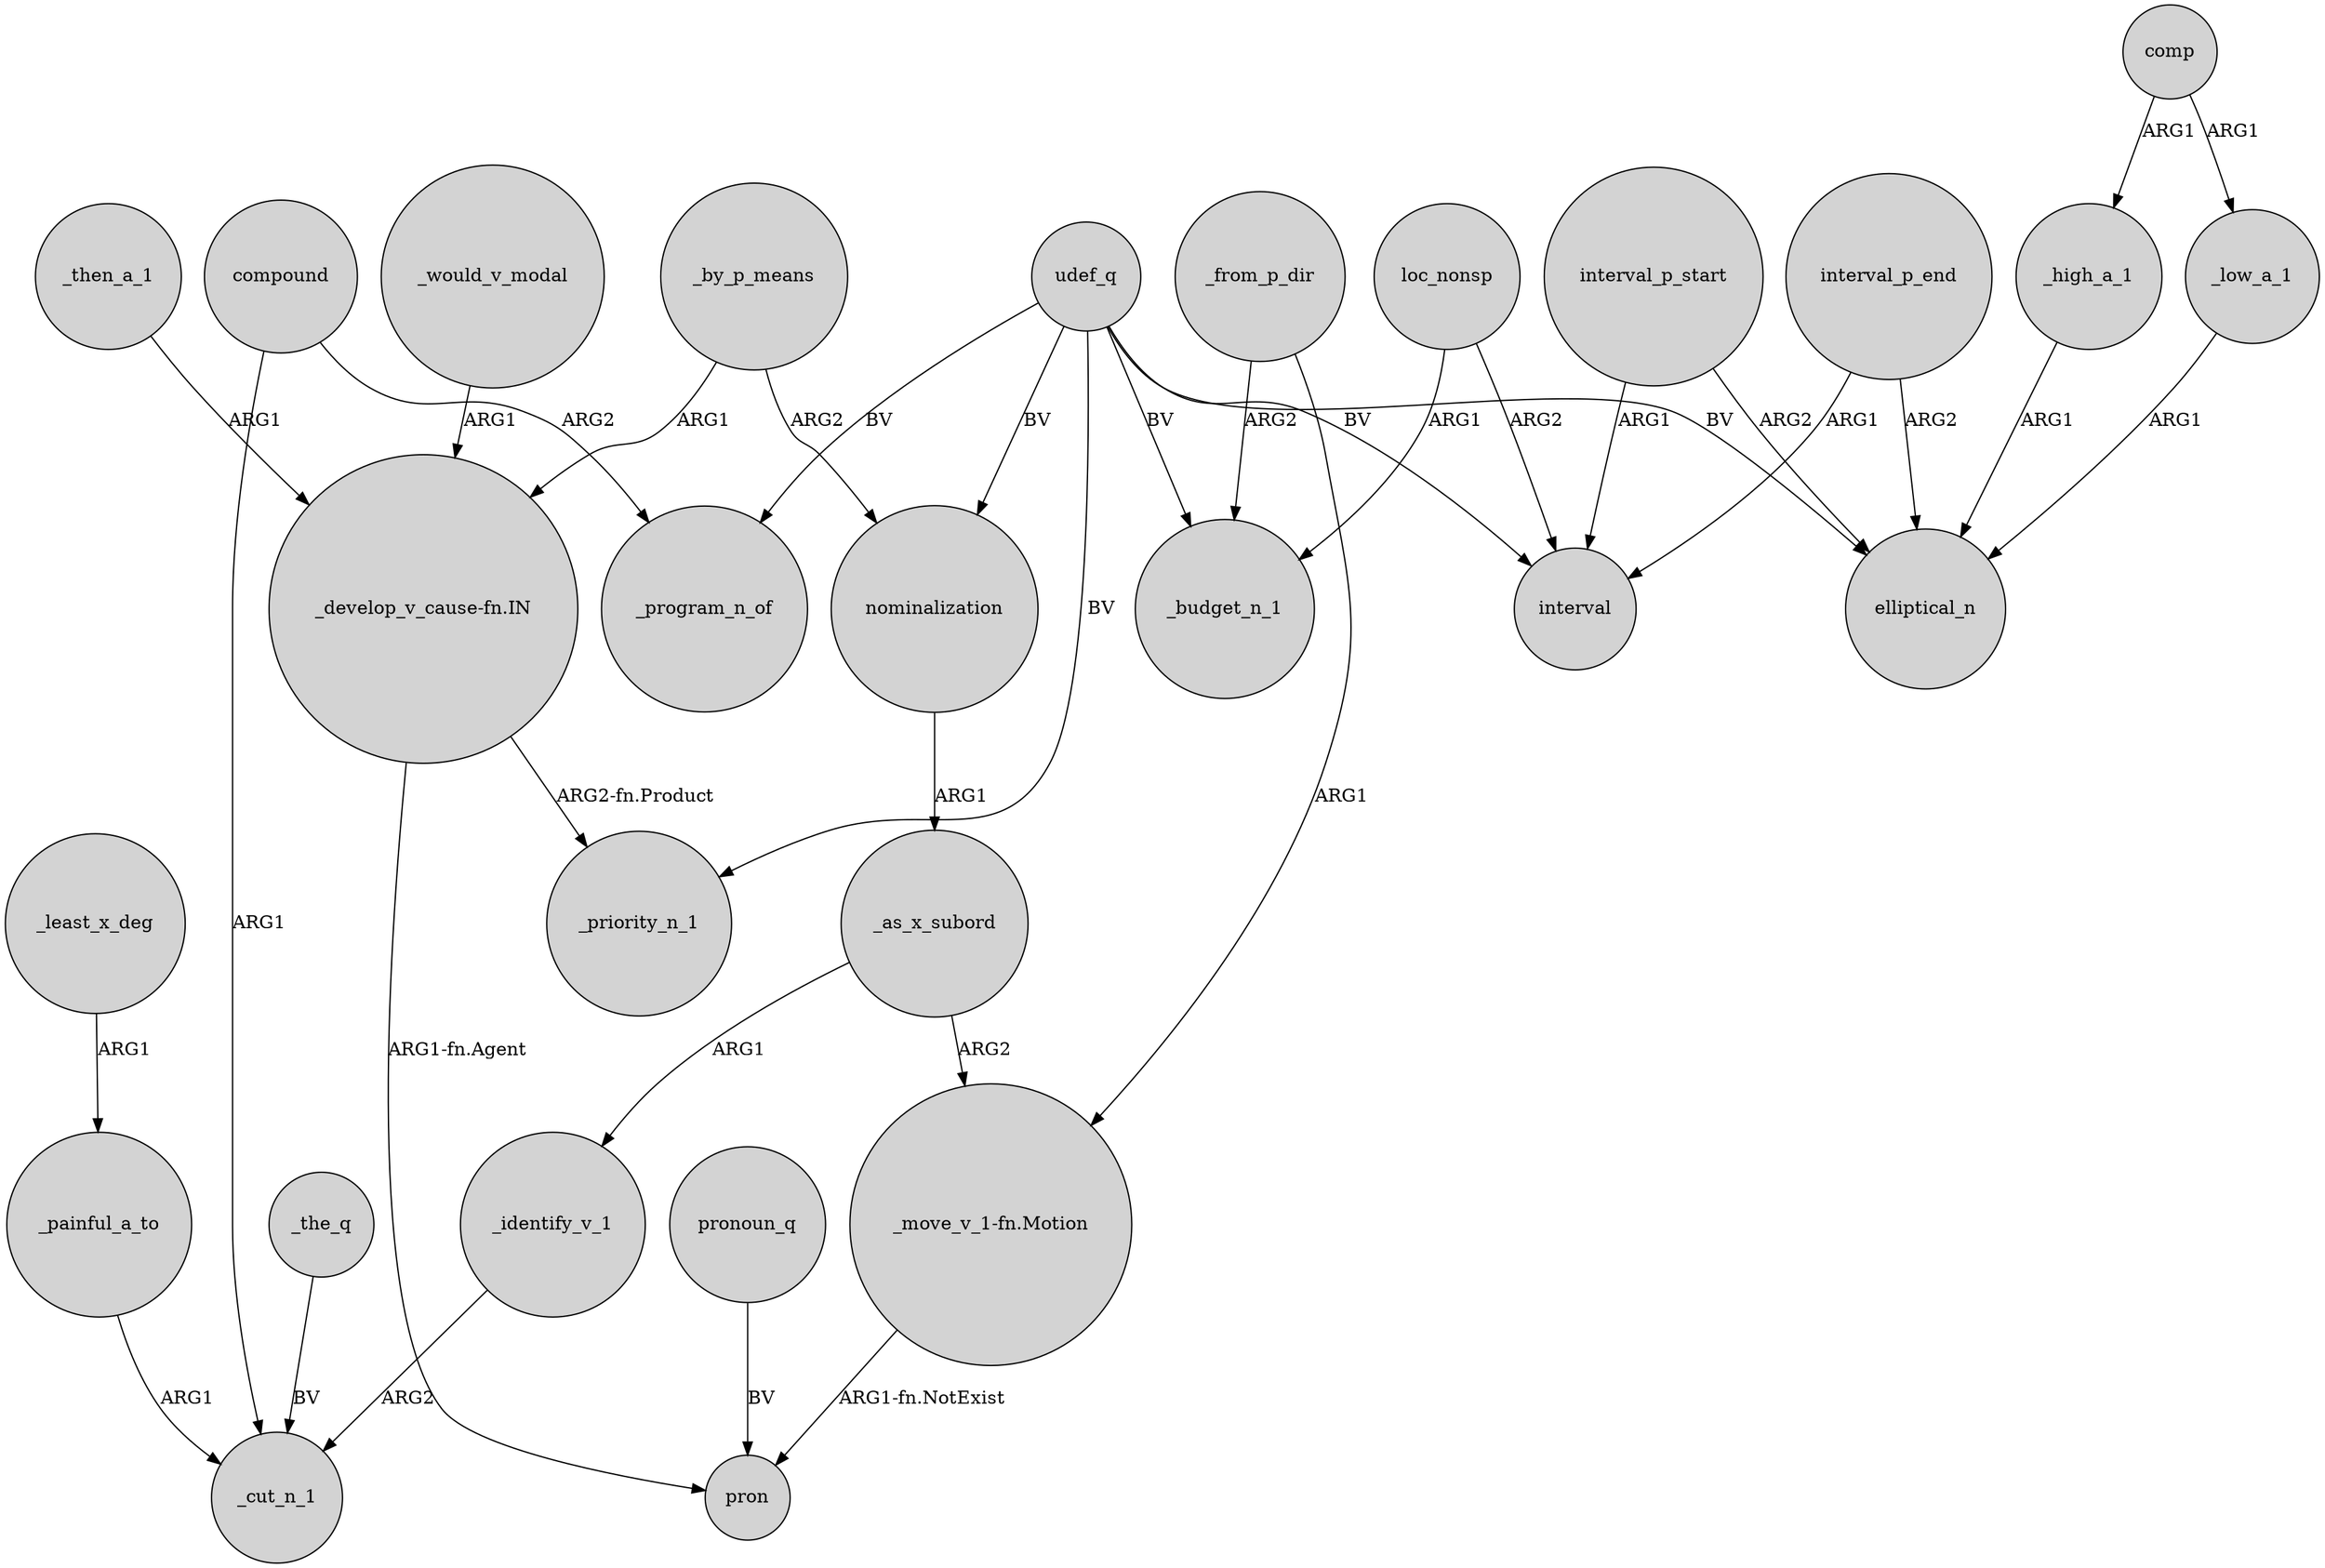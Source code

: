 digraph {
	node [shape=circle style=filled]
	_least_x_deg -> _painful_a_to [label=ARG1]
	compound -> _program_n_of [label=ARG2]
	loc_nonsp -> interval [label=ARG2]
	_then_a_1 -> "_develop_v_cause-fn.IN" [label=ARG1]
	_by_p_means -> nominalization [label=ARG2]
	udef_q -> elliptical_n [label=BV]
	loc_nonsp -> _budget_n_1 [label=ARG1]
	"_develop_v_cause-fn.IN" -> _priority_n_1 [label="ARG2-fn.Product"]
	_painful_a_to -> _cut_n_1 [label=ARG1]
	_would_v_modal -> "_develop_v_cause-fn.IN" [label=ARG1]
	interval_p_end -> elliptical_n [label=ARG2]
	udef_q -> _program_n_of [label=BV]
	_the_q -> _cut_n_1 [label=BV]
	"_develop_v_cause-fn.IN" -> pron [label="ARG1-fn.Agent"]
	comp -> _high_a_1 [label=ARG1]
	interval_p_start -> elliptical_n [label=ARG2]
	nominalization -> _as_x_subord [label=ARG1]
	"_move_v_1-fn.Motion" -> pron [label="ARG1-fn.NotExist"]
	pronoun_q -> pron [label=BV]
	_high_a_1 -> elliptical_n [label=ARG1]
	interval_p_start -> interval [label=ARG1]
	compound -> _cut_n_1 [label=ARG1]
	_by_p_means -> "_develop_v_cause-fn.IN" [label=ARG1]
	udef_q -> _budget_n_1 [label=BV]
	udef_q -> nominalization [label=BV]
	_from_p_dir -> _budget_n_1 [label=ARG2]
	interval_p_end -> interval [label=ARG1]
	_as_x_subord -> _identify_v_1 [label=ARG1]
	_from_p_dir -> "_move_v_1-fn.Motion" [label=ARG1]
	udef_q -> _priority_n_1 [label=BV]
	_as_x_subord -> "_move_v_1-fn.Motion" [label=ARG2]
	_identify_v_1 -> _cut_n_1 [label=ARG2]
	udef_q -> interval [label=BV]
	_low_a_1 -> elliptical_n [label=ARG1]
	comp -> _low_a_1 [label=ARG1]
}
